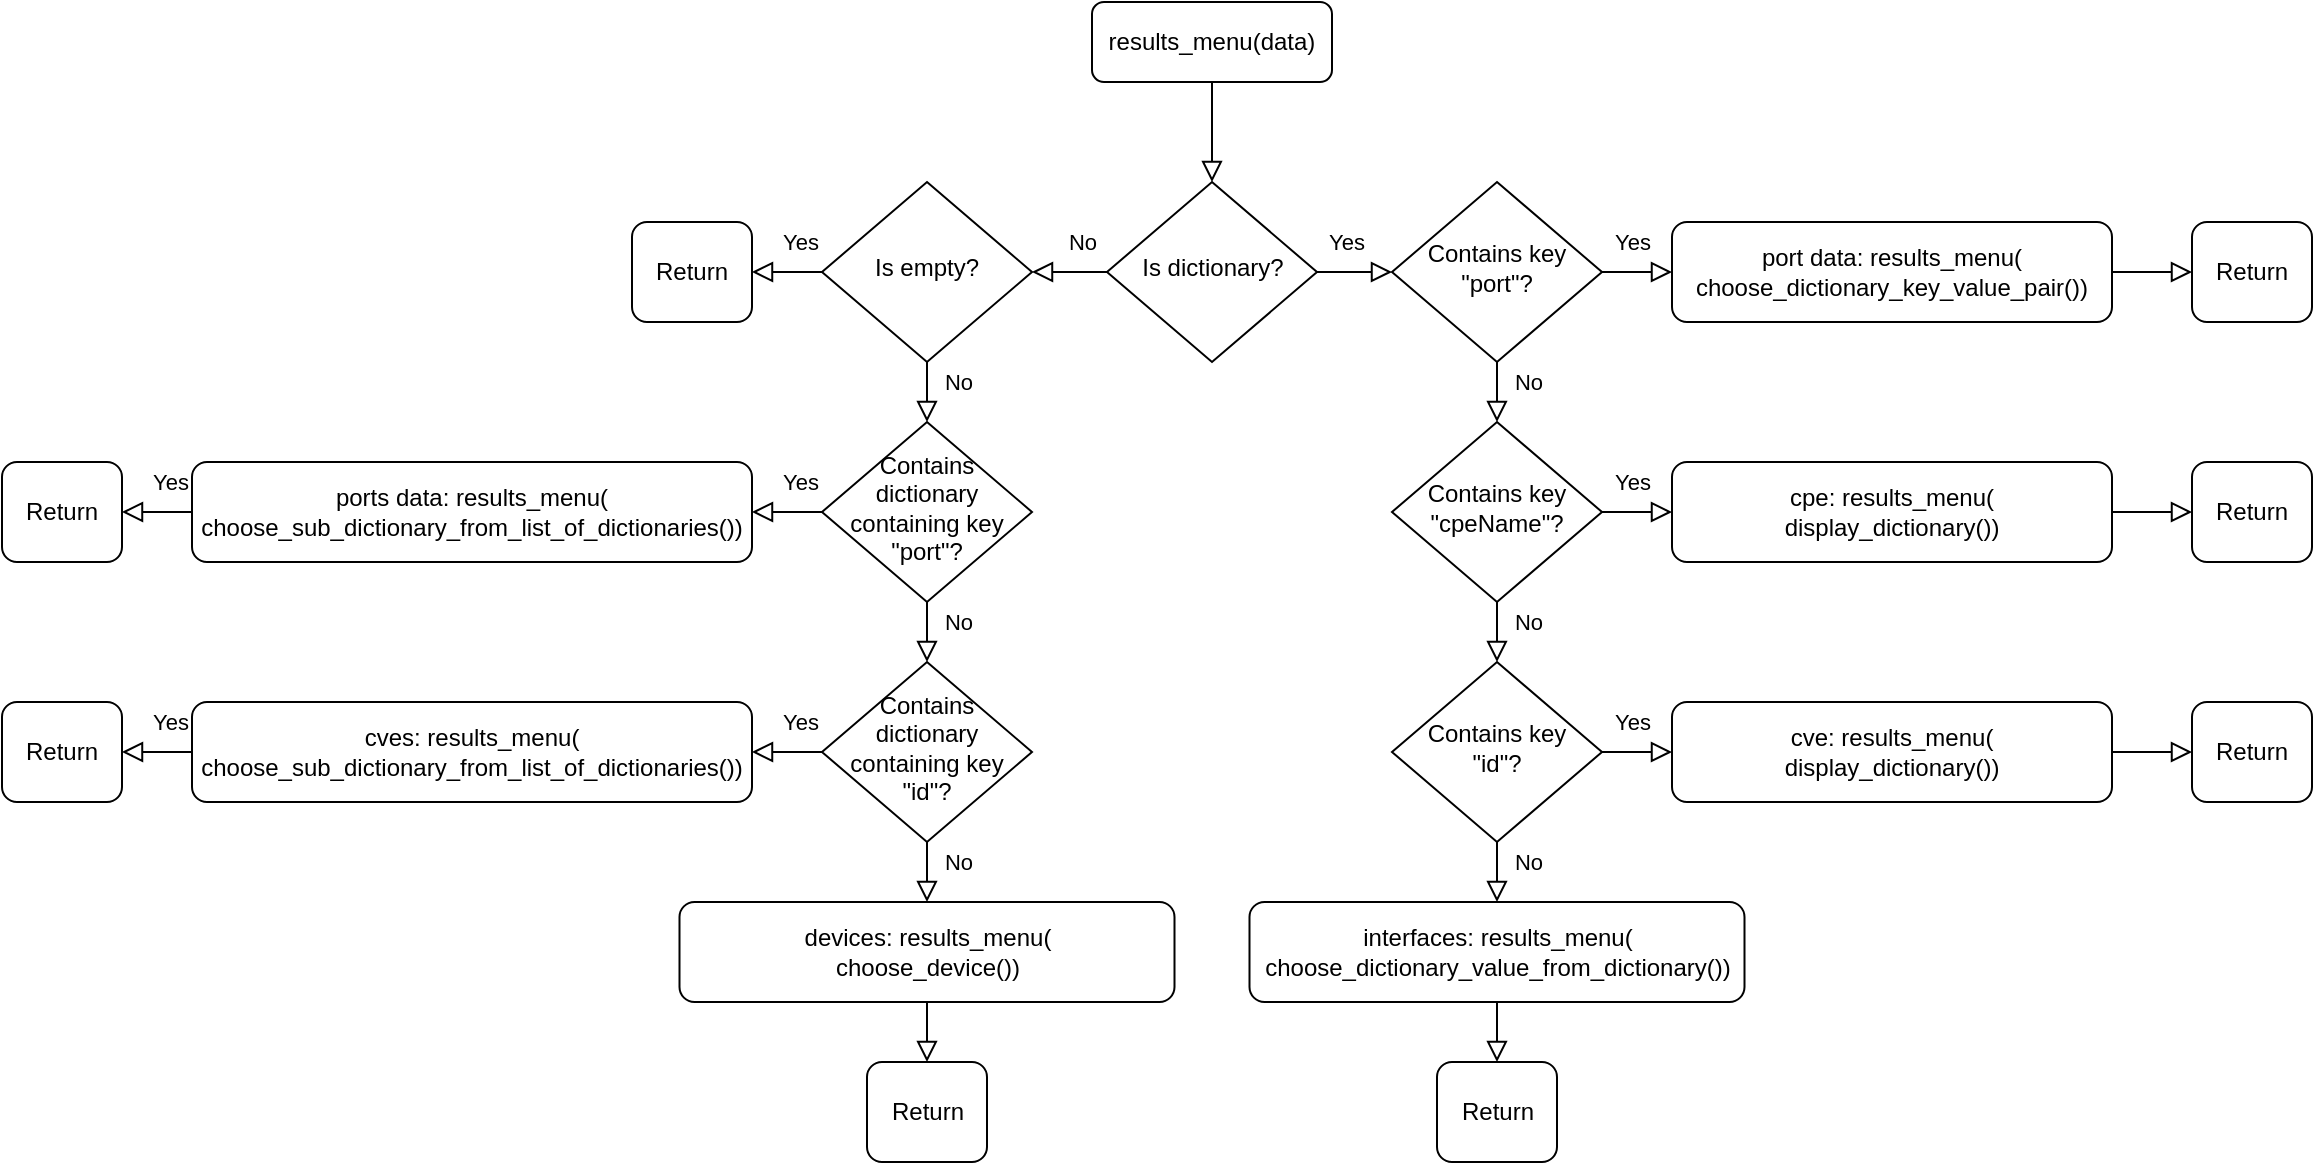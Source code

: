 <mxfile version="23.1.1" type="github">
  <diagram id="C5RBs43oDa-KdzZeNtuy" name="Page-1">
    <mxGraphModel dx="2061" dy="626" grid="1" gridSize="10" guides="1" tooltips="1" connect="1" arrows="1" fold="1" page="1" pageScale="1" pageWidth="827" pageHeight="1169" math="0" shadow="0">
      <root>
        <mxCell id="WIyWlLk6GJQsqaUBKTNV-0" />
        <mxCell id="WIyWlLk6GJQsqaUBKTNV-1" parent="WIyWlLk6GJQsqaUBKTNV-0" />
        <mxCell id="WIyWlLk6GJQsqaUBKTNV-2" value="" style="rounded=0;html=1;jettySize=auto;orthogonalLoop=1;fontSize=11;endArrow=block;endFill=0;endSize=8;strokeWidth=1;shadow=0;labelBackgroundColor=none;edgeStyle=orthogonalEdgeStyle;" parent="WIyWlLk6GJQsqaUBKTNV-1" source="WIyWlLk6GJQsqaUBKTNV-3" target="WIyWlLk6GJQsqaUBKTNV-6" edge="1">
          <mxGeometry relative="1" as="geometry" />
        </mxCell>
        <mxCell id="WIyWlLk6GJQsqaUBKTNV-3" value="results_menu(data)" style="rounded=1;whiteSpace=wrap;html=1;fontSize=12;glass=0;strokeWidth=1;shadow=0;" parent="WIyWlLk6GJQsqaUBKTNV-1" vertex="1">
          <mxGeometry x="340" y="40" width="120" height="40" as="geometry" />
        </mxCell>
        <mxCell id="WIyWlLk6GJQsqaUBKTNV-5" value="Yes" style="edgeStyle=orthogonalEdgeStyle;rounded=0;html=1;jettySize=auto;orthogonalLoop=1;fontSize=11;endArrow=block;endFill=0;endSize=8;strokeWidth=1;shadow=0;labelBackgroundColor=none;entryX=0;entryY=0.5;entryDx=0;entryDy=0;" parent="WIyWlLk6GJQsqaUBKTNV-1" source="WIyWlLk6GJQsqaUBKTNV-6" target="wl__NqrwkgFlOSfJtYT2-0" edge="1">
          <mxGeometry x="-0.332" y="15" relative="1" as="geometry">
            <mxPoint as="offset" />
            <mxPoint x="495" y="170" as="targetPoint" />
          </mxGeometry>
        </mxCell>
        <mxCell id="WIyWlLk6GJQsqaUBKTNV-6" value="Is dictionary?" style="rhombus;whiteSpace=wrap;html=1;shadow=0;fontFamily=Helvetica;fontSize=12;align=center;strokeWidth=1;spacing=6;spacingTop=-4;" parent="WIyWlLk6GJQsqaUBKTNV-1" vertex="1">
          <mxGeometry x="347.5" y="130" width="105" height="90" as="geometry" />
        </mxCell>
        <mxCell id="wl__NqrwkgFlOSfJtYT2-0" value="Contains key &quot;port&quot;?" style="rhombus;whiteSpace=wrap;html=1;shadow=0;fontFamily=Helvetica;fontSize=12;align=center;strokeWidth=1;spacing=6;spacingTop=-4;" parent="WIyWlLk6GJQsqaUBKTNV-1" vertex="1">
          <mxGeometry x="490" y="130" width="105" height="90" as="geometry" />
        </mxCell>
        <mxCell id="wl__NqrwkgFlOSfJtYT2-2" value="&lt;div&gt;port data: results_menu( &lt;br&gt;&lt;/div&gt;&lt;div&gt;choose_dictionary_key_value_pair())&lt;br&gt;&lt;/div&gt;" style="rounded=1;whiteSpace=wrap;html=1;" parent="WIyWlLk6GJQsqaUBKTNV-1" vertex="1">
          <mxGeometry x="630" y="150" width="220" height="50" as="geometry" />
        </mxCell>
        <mxCell id="wl__NqrwkgFlOSfJtYT2-4" value="Yes" style="edgeStyle=orthogonalEdgeStyle;rounded=0;html=1;jettySize=auto;orthogonalLoop=1;fontSize=11;endArrow=block;endFill=0;endSize=8;strokeWidth=1;shadow=0;labelBackgroundColor=none;entryX=0;entryY=0.5;entryDx=0;entryDy=0;exitX=1;exitY=0.5;exitDx=0;exitDy=0;" parent="WIyWlLk6GJQsqaUBKTNV-1" source="wl__NqrwkgFlOSfJtYT2-0" target="wl__NqrwkgFlOSfJtYT2-2" edge="1">
          <mxGeometry x="-0.143" y="15" relative="1" as="geometry">
            <mxPoint as="offset" />
            <mxPoint x="592.5" y="174.8" as="sourcePoint" />
            <mxPoint x="642.5" y="174.8" as="targetPoint" />
          </mxGeometry>
        </mxCell>
        <mxCell id="wl__NqrwkgFlOSfJtYT2-5" value="No" style="edgeStyle=orthogonalEdgeStyle;rounded=0;html=1;jettySize=auto;orthogonalLoop=1;fontSize=11;endArrow=block;endFill=0;endSize=8;strokeWidth=1;shadow=0;labelBackgroundColor=none;exitX=0.5;exitY=1;exitDx=0;exitDy=0;entryX=0.5;entryY=0;entryDx=0;entryDy=0;" parent="WIyWlLk6GJQsqaUBKTNV-1" source="wl__NqrwkgFlOSfJtYT2-0" edge="1">
          <mxGeometry x="-0.341" y="15" relative="1" as="geometry">
            <mxPoint as="offset" />
            <mxPoint x="537.5" y="240" as="sourcePoint" />
            <mxPoint x="542.5" y="250.0" as="targetPoint" />
          </mxGeometry>
        </mxCell>
        <mxCell id="wl__NqrwkgFlOSfJtYT2-7" value="&lt;div&gt;cpe: results_menu(&lt;br&gt;&lt;/div&gt;&lt;div&gt;display_dictionary())&lt;/div&gt;" style="rounded=1;whiteSpace=wrap;html=1;" parent="WIyWlLk6GJQsqaUBKTNV-1" vertex="1">
          <mxGeometry x="630" y="270" width="220" height="50" as="geometry" />
        </mxCell>
        <mxCell id="wl__NqrwkgFlOSfJtYT2-8" value="Yes" style="edgeStyle=orthogonalEdgeStyle;rounded=0;html=1;jettySize=auto;orthogonalLoop=1;fontSize=11;endArrow=block;endFill=0;endSize=8;strokeWidth=1;shadow=0;labelBackgroundColor=none;entryX=0;entryY=0.5;entryDx=0;entryDy=0;exitX=1;exitY=0.5;exitDx=0;exitDy=0;" parent="WIyWlLk6GJQsqaUBKTNV-1" source="wl__NqrwkgFlOSfJtYT2-14" target="wl__NqrwkgFlOSfJtYT2-7" edge="1">
          <mxGeometry x="-0.143" y="15" relative="1" as="geometry">
            <mxPoint as="offset" />
            <mxPoint x="592.5" y="290" as="sourcePoint" />
            <mxPoint x="642.5" y="289.8" as="targetPoint" />
          </mxGeometry>
        </mxCell>
        <mxCell id="wl__NqrwkgFlOSfJtYT2-9" value="No" style="edgeStyle=orthogonalEdgeStyle;rounded=0;html=1;jettySize=auto;orthogonalLoop=1;fontSize=11;endArrow=block;endFill=0;endSize=8;strokeWidth=1;shadow=0;labelBackgroundColor=none;exitX=0.5;exitY=1;exitDx=0;exitDy=0;entryX=0.5;entryY=0;entryDx=0;entryDy=0;" parent="WIyWlLk6GJQsqaUBKTNV-1" source="wl__NqrwkgFlOSfJtYT2-14" edge="1">
          <mxGeometry x="-0.341" y="15" relative="1" as="geometry">
            <mxPoint as="offset" />
            <mxPoint x="542.5" y="330" as="sourcePoint" />
            <mxPoint x="542.5" y="370" as="targetPoint" />
          </mxGeometry>
        </mxCell>
        <mxCell id="wl__NqrwkgFlOSfJtYT2-12" value="Yes" style="edgeStyle=orthogonalEdgeStyle;rounded=0;html=1;jettySize=auto;orthogonalLoop=1;fontSize=11;endArrow=block;endFill=0;endSize=8;strokeWidth=1;shadow=0;labelBackgroundColor=none;entryX=0;entryY=0.5;entryDx=0;entryDy=0;exitX=1;exitY=0.5;exitDx=0;exitDy=0;" parent="WIyWlLk6GJQsqaUBKTNV-1" source="wl__NqrwkgFlOSfJtYT2-15" target="wl__NqrwkgFlOSfJtYT2-16" edge="1">
          <mxGeometry x="-0.143" y="15" relative="1" as="geometry">
            <mxPoint as="offset" />
            <mxPoint x="592.5" y="410" as="sourcePoint" />
            <mxPoint x="630" y="415.0" as="targetPoint" />
          </mxGeometry>
        </mxCell>
        <mxCell id="wl__NqrwkgFlOSfJtYT2-14" value="Contains key &quot;cpeName&quot;?" style="rhombus;whiteSpace=wrap;html=1;shadow=0;fontFamily=Helvetica;fontSize=12;align=center;strokeWidth=1;spacing=6;spacingTop=-4;" parent="WIyWlLk6GJQsqaUBKTNV-1" vertex="1">
          <mxGeometry x="490" y="250" width="105" height="90" as="geometry" />
        </mxCell>
        <mxCell id="wl__NqrwkgFlOSfJtYT2-15" value="Contains key &quot;id&quot;?" style="rhombus;whiteSpace=wrap;html=1;shadow=0;fontFamily=Helvetica;fontSize=12;align=center;strokeWidth=1;spacing=6;spacingTop=-4;" parent="WIyWlLk6GJQsqaUBKTNV-1" vertex="1">
          <mxGeometry x="490" y="370" width="105" height="90" as="geometry" />
        </mxCell>
        <mxCell id="wl__NqrwkgFlOSfJtYT2-16" value="&lt;div&gt;cve: results_menu(&lt;br&gt;&lt;/div&gt;&lt;div&gt;display_dictionary())&lt;/div&gt;" style="rounded=1;whiteSpace=wrap;html=1;" parent="WIyWlLk6GJQsqaUBKTNV-1" vertex="1">
          <mxGeometry x="630" y="390" width="220" height="50" as="geometry" />
        </mxCell>
        <mxCell id="6wJADG41yGxaMVZjle9--0" value="&lt;div&gt;interfaces: results_menu(&lt;br&gt;&lt;/div&gt;&lt;div&gt;choose_dictionary_value_from_dictionary())&lt;/div&gt;" style="rounded=1;whiteSpace=wrap;html=1;" vertex="1" parent="WIyWlLk6GJQsqaUBKTNV-1">
          <mxGeometry x="418.75" y="490" width="247.5" height="50" as="geometry" />
        </mxCell>
        <mxCell id="6wJADG41yGxaMVZjle9--2" value="No" style="edgeStyle=orthogonalEdgeStyle;rounded=0;html=1;jettySize=auto;orthogonalLoop=1;fontSize=11;endArrow=block;endFill=0;endSize=8;strokeWidth=1;shadow=0;labelBackgroundColor=none;exitX=0;exitY=0.5;exitDx=0;exitDy=0;" edge="1" parent="WIyWlLk6GJQsqaUBKTNV-1" source="WIyWlLk6GJQsqaUBKTNV-6">
          <mxGeometry x="-0.341" y="-15" relative="1" as="geometry">
            <mxPoint as="offset" />
            <mxPoint x="310" y="175" as="targetPoint" />
            <mxPoint x="300" y="185" as="sourcePoint" />
          </mxGeometry>
        </mxCell>
        <mxCell id="6wJADG41yGxaMVZjle9--4" value="Contains dictionary containing key &quot;port&quot;?" style="rhombus;whiteSpace=wrap;html=1;shadow=0;fontFamily=Helvetica;fontSize=12;align=center;strokeWidth=1;spacing=6;spacingTop=-4;" vertex="1" parent="WIyWlLk6GJQsqaUBKTNV-1">
          <mxGeometry x="205" y="250" width="105" height="90" as="geometry" />
        </mxCell>
        <mxCell id="6wJADG41yGxaMVZjle9--5" value="Yes" style="edgeStyle=orthogonalEdgeStyle;rounded=0;html=1;jettySize=auto;orthogonalLoop=1;fontSize=11;endArrow=block;endFill=0;endSize=8;strokeWidth=1;shadow=0;labelBackgroundColor=none;exitX=0;exitY=0.5;exitDx=0;exitDy=0;entryX=1;entryY=0.5;entryDx=0;entryDy=0;" edge="1" parent="WIyWlLk6GJQsqaUBKTNV-1" source="6wJADG41yGxaMVZjle9--4" target="6wJADG41yGxaMVZjle9--6">
          <mxGeometry x="-0.341" y="-15" relative="1" as="geometry">
            <mxPoint as="offset" />
            <mxPoint x="167" y="174.8" as="targetPoint" />
            <mxPoint x="205" y="174.8" as="sourcePoint" />
          </mxGeometry>
        </mxCell>
        <mxCell id="6wJADG41yGxaMVZjle9--6" value="&lt;div&gt;ports data: results_menu(&lt;br&gt;&lt;/div&gt;&lt;div&gt;choose_sub_dictionary_from_list_of_dictionaries())&lt;br&gt;&lt;/div&gt;" style="rounded=1;whiteSpace=wrap;html=1;" vertex="1" parent="WIyWlLk6GJQsqaUBKTNV-1">
          <mxGeometry x="-110" y="270" width="280" height="50" as="geometry" />
        </mxCell>
        <mxCell id="6wJADG41yGxaMVZjle9--7" value="Is empty?" style="rhombus;whiteSpace=wrap;html=1;shadow=0;fontFamily=Helvetica;fontSize=12;align=center;strokeWidth=1;spacing=6;spacingTop=-4;" vertex="1" parent="WIyWlLk6GJQsqaUBKTNV-1">
          <mxGeometry x="205" y="130" width="105" height="90" as="geometry" />
        </mxCell>
        <mxCell id="6wJADG41yGxaMVZjle9--10" value="Yes" style="edgeStyle=orthogonalEdgeStyle;rounded=0;html=1;jettySize=auto;orthogonalLoop=1;fontSize=11;endArrow=block;endFill=0;endSize=8;strokeWidth=1;shadow=0;labelBackgroundColor=none;entryX=1;entryY=0.5;entryDx=0;entryDy=0;" edge="1" parent="WIyWlLk6GJQsqaUBKTNV-1">
          <mxGeometry x="-0.341" y="-15" relative="1" as="geometry">
            <mxPoint as="offset" />
            <mxPoint x="170" y="174.81" as="targetPoint" />
            <mxPoint x="205" y="175" as="sourcePoint" />
          </mxGeometry>
        </mxCell>
        <mxCell id="6wJADG41yGxaMVZjle9--11" value="Return" style="rounded=1;whiteSpace=wrap;html=1;" vertex="1" parent="WIyWlLk6GJQsqaUBKTNV-1">
          <mxGeometry x="110" y="150" width="60" height="50" as="geometry" />
        </mxCell>
        <mxCell id="6wJADG41yGxaMVZjle9--12" value="Return" style="rounded=1;whiteSpace=wrap;html=1;" vertex="1" parent="WIyWlLk6GJQsqaUBKTNV-1">
          <mxGeometry x="890" y="150" width="60" height="50" as="geometry" />
        </mxCell>
        <mxCell id="6wJADG41yGxaMVZjle9--13" value="" style="edgeStyle=orthogonalEdgeStyle;rounded=0;html=1;jettySize=auto;orthogonalLoop=1;fontSize=11;endArrow=block;endFill=0;endSize=8;strokeWidth=1;shadow=0;labelBackgroundColor=none;entryX=0;entryY=0.5;entryDx=0;entryDy=0;exitX=1;exitY=0.5;exitDx=0;exitDy=0;" edge="1" parent="WIyWlLk6GJQsqaUBKTNV-1" source="wl__NqrwkgFlOSfJtYT2-2" target="6wJADG41yGxaMVZjle9--12">
          <mxGeometry x="-0.143" y="15" relative="1" as="geometry">
            <mxPoint as="offset" />
            <mxPoint x="850" y="174.79" as="sourcePoint" />
            <mxPoint x="885" y="174.79" as="targetPoint" />
          </mxGeometry>
        </mxCell>
        <mxCell id="6wJADG41yGxaMVZjle9--15" value="Return" style="rounded=1;whiteSpace=wrap;html=1;" vertex="1" parent="WIyWlLk6GJQsqaUBKTNV-1">
          <mxGeometry x="890" y="270" width="60" height="50" as="geometry" />
        </mxCell>
        <mxCell id="6wJADG41yGxaMVZjle9--16" value="" style="edgeStyle=orthogonalEdgeStyle;rounded=0;html=1;jettySize=auto;orthogonalLoop=1;fontSize=11;endArrow=block;endFill=0;endSize=8;strokeWidth=1;shadow=0;labelBackgroundColor=none;entryX=0;entryY=0.5;entryDx=0;entryDy=0;exitX=1;exitY=0.5;exitDx=0;exitDy=0;" edge="1" parent="WIyWlLk6GJQsqaUBKTNV-1" target="6wJADG41yGxaMVZjle9--15" source="wl__NqrwkgFlOSfJtYT2-7">
          <mxGeometry x="-0.143" y="15" relative="1" as="geometry">
            <mxPoint as="offset" />
            <mxPoint x="850" y="295" as="sourcePoint" />
            <mxPoint x="885" y="294.79" as="targetPoint" />
          </mxGeometry>
        </mxCell>
        <mxCell id="6wJADG41yGxaMVZjle9--17" value="Return" style="rounded=1;whiteSpace=wrap;html=1;" vertex="1" parent="WIyWlLk6GJQsqaUBKTNV-1">
          <mxGeometry x="890" y="390" width="60" height="50" as="geometry" />
        </mxCell>
        <mxCell id="6wJADG41yGxaMVZjle9--18" value="" style="edgeStyle=orthogonalEdgeStyle;rounded=0;html=1;jettySize=auto;orthogonalLoop=1;fontSize=11;endArrow=block;endFill=0;endSize=8;strokeWidth=1;shadow=0;labelBackgroundColor=none;entryX=0;entryY=0.5;entryDx=0;entryDy=0;exitX=1;exitY=0.5;exitDx=0;exitDy=0;" edge="1" parent="WIyWlLk6GJQsqaUBKTNV-1" target="6wJADG41yGxaMVZjle9--17" source="wl__NqrwkgFlOSfJtYT2-16">
          <mxGeometry y="15" relative="1" as="geometry">
            <mxPoint as="offset" />
            <mxPoint x="850" y="415" as="sourcePoint" />
            <mxPoint x="885" y="414.79" as="targetPoint" />
          </mxGeometry>
        </mxCell>
        <mxCell id="6wJADG41yGxaMVZjle9--19" value="Return" style="rounded=1;whiteSpace=wrap;html=1;" vertex="1" parent="WIyWlLk6GJQsqaUBKTNV-1">
          <mxGeometry x="512.5" y="570" width="60" height="50" as="geometry" />
        </mxCell>
        <mxCell id="6wJADG41yGxaMVZjle9--22" value="No" style="edgeStyle=orthogonalEdgeStyle;rounded=0;html=1;jettySize=auto;orthogonalLoop=1;fontSize=11;endArrow=block;endFill=0;endSize=8;strokeWidth=1;shadow=0;labelBackgroundColor=none;exitX=0.5;exitY=1;exitDx=0;exitDy=0;entryX=0.5;entryY=0;entryDx=0;entryDy=0;" edge="1" parent="WIyWlLk6GJQsqaUBKTNV-1" source="wl__NqrwkgFlOSfJtYT2-15" target="6wJADG41yGxaMVZjle9--0">
          <mxGeometry x="-0.341" y="15" relative="1" as="geometry">
            <mxPoint as="offset" />
            <mxPoint x="542.75" y="460" as="sourcePoint" />
            <mxPoint x="542.25" y="490" as="targetPoint" />
          </mxGeometry>
        </mxCell>
        <mxCell id="6wJADG41yGxaMVZjle9--23" value="" style="edgeStyle=orthogonalEdgeStyle;rounded=0;html=1;jettySize=auto;orthogonalLoop=1;fontSize=11;endArrow=block;endFill=0;endSize=8;strokeWidth=1;shadow=0;labelBackgroundColor=none;exitX=0.5;exitY=1;exitDx=0;exitDy=0;entryX=0.5;entryY=0;entryDx=0;entryDy=0;" edge="1" parent="WIyWlLk6GJQsqaUBKTNV-1" source="6wJADG41yGxaMVZjle9--0" target="6wJADG41yGxaMVZjle9--19">
          <mxGeometry x="-0.341" y="15" relative="1" as="geometry">
            <mxPoint as="offset" />
            <mxPoint x="542.36" y="540" as="sourcePoint" />
            <mxPoint x="542.36" y="570" as="targetPoint" />
          </mxGeometry>
        </mxCell>
        <mxCell id="6wJADG41yGxaMVZjle9--24" value="No" style="edgeStyle=orthogonalEdgeStyle;rounded=0;html=1;jettySize=auto;orthogonalLoop=1;fontSize=11;endArrow=block;endFill=0;endSize=8;strokeWidth=1;shadow=0;labelBackgroundColor=none;exitX=0.5;exitY=1;exitDx=0;exitDy=0;entryX=0.5;entryY=0;entryDx=0;entryDy=0;" edge="1" parent="WIyWlLk6GJQsqaUBKTNV-1" source="6wJADG41yGxaMVZjle9--7" target="6wJADG41yGxaMVZjle9--4">
          <mxGeometry x="-0.341" y="15" relative="1" as="geometry">
            <mxPoint as="offset" />
            <mxPoint x="257.7" y="220" as="sourcePoint" />
            <mxPoint x="257.2" y="250.0" as="targetPoint" />
          </mxGeometry>
        </mxCell>
        <mxCell id="6wJADG41yGxaMVZjle9--28" value="Return" style="rounded=1;whiteSpace=wrap;html=1;" vertex="1" parent="WIyWlLk6GJQsqaUBKTNV-1">
          <mxGeometry x="-205" y="270" width="60" height="50" as="geometry" />
        </mxCell>
        <mxCell id="6wJADG41yGxaMVZjle9--30" value="Yes" style="edgeStyle=orthogonalEdgeStyle;rounded=0;html=1;jettySize=auto;orthogonalLoop=1;fontSize=11;endArrow=block;endFill=0;endSize=8;strokeWidth=1;shadow=0;labelBackgroundColor=none;entryX=1;entryY=0.5;entryDx=0;entryDy=0;exitX=0;exitY=0.5;exitDx=0;exitDy=0;" edge="1" parent="WIyWlLk6GJQsqaUBKTNV-1" source="6wJADG41yGxaMVZjle9--6" target="6wJADG41yGxaMVZjle9--28">
          <mxGeometry x="-0.341" y="-15" relative="1" as="geometry">
            <mxPoint as="offset" />
            <mxPoint x="-145" y="294.86" as="targetPoint" />
            <mxPoint x="-110" y="295.05" as="sourcePoint" />
          </mxGeometry>
        </mxCell>
        <mxCell id="6wJADG41yGxaMVZjle9--33" value="Contains dictionary containing key &quot;id&quot;?" style="rhombus;whiteSpace=wrap;html=1;shadow=0;fontFamily=Helvetica;fontSize=12;align=center;strokeWidth=1;spacing=6;spacingTop=-4;" vertex="1" parent="WIyWlLk6GJQsqaUBKTNV-1">
          <mxGeometry x="205" y="370" width="105" height="90" as="geometry" />
        </mxCell>
        <mxCell id="6wJADG41yGxaMVZjle9--36" value="No" style="edgeStyle=orthogonalEdgeStyle;rounded=0;html=1;jettySize=auto;orthogonalLoop=1;fontSize=11;endArrow=block;endFill=0;endSize=8;strokeWidth=1;shadow=0;labelBackgroundColor=none;exitX=0.5;exitY=1;exitDx=0;exitDy=0;entryX=0.5;entryY=0;entryDx=0;entryDy=0;" edge="1" parent="WIyWlLk6GJQsqaUBKTNV-1" source="6wJADG41yGxaMVZjle9--4" target="6wJADG41yGxaMVZjle9--33">
          <mxGeometry x="-0.341" y="15" relative="1" as="geometry">
            <mxPoint as="offset" />
            <mxPoint x="257.45" y="340" as="sourcePoint" />
            <mxPoint x="257.45" y="370" as="targetPoint" />
          </mxGeometry>
        </mxCell>
        <mxCell id="6wJADG41yGxaMVZjle9--37" value="No" style="edgeStyle=orthogonalEdgeStyle;rounded=0;html=1;jettySize=auto;orthogonalLoop=1;fontSize=11;endArrow=block;endFill=0;endSize=8;strokeWidth=1;shadow=0;labelBackgroundColor=none;exitX=0.5;exitY=1;exitDx=0;exitDy=0;entryX=0.5;entryY=0;entryDx=0;entryDy=0;" edge="1" parent="WIyWlLk6GJQsqaUBKTNV-1" source="6wJADG41yGxaMVZjle9--33" target="6wJADG41yGxaMVZjle9--39">
          <mxGeometry x="-0.341" y="15" relative="1" as="geometry">
            <mxPoint as="offset" />
            <mxPoint x="257.42" y="460" as="sourcePoint" />
            <mxPoint x="257.42" y="490" as="targetPoint" />
          </mxGeometry>
        </mxCell>
        <mxCell id="6wJADG41yGxaMVZjle9--39" value="&lt;div&gt;devices: results_menu(&lt;br&gt;&lt;/div&gt;&lt;div&gt;choose_device())&lt;/div&gt;" style="rounded=1;whiteSpace=wrap;html=1;" vertex="1" parent="WIyWlLk6GJQsqaUBKTNV-1">
          <mxGeometry x="133.75" y="490" width="247.5" height="50" as="geometry" />
        </mxCell>
        <mxCell id="6wJADG41yGxaMVZjle9--40" value="Return" style="rounded=1;whiteSpace=wrap;html=1;" vertex="1" parent="WIyWlLk6GJQsqaUBKTNV-1">
          <mxGeometry x="227.5" y="570" width="60" height="50" as="geometry" />
        </mxCell>
        <mxCell id="6wJADG41yGxaMVZjle9--41" value="" style="edgeStyle=orthogonalEdgeStyle;rounded=0;html=1;jettySize=auto;orthogonalLoop=1;fontSize=11;endArrow=block;endFill=0;endSize=8;strokeWidth=1;shadow=0;labelBackgroundColor=none;entryX=0.5;entryY=0;entryDx=0;entryDy=0;exitX=0.5;exitY=1;exitDx=0;exitDy=0;" edge="1" parent="WIyWlLk6GJQsqaUBKTNV-1" target="6wJADG41yGxaMVZjle9--40" source="6wJADG41yGxaMVZjle9--39">
          <mxGeometry x="-0.341" y="15" relative="1" as="geometry">
            <mxPoint as="offset" />
            <mxPoint x="258" y="540" as="sourcePoint" />
            <mxPoint x="257.36" y="570" as="targetPoint" />
          </mxGeometry>
        </mxCell>
        <mxCell id="6wJADG41yGxaMVZjle9--42" value="Yes" style="edgeStyle=orthogonalEdgeStyle;rounded=0;html=1;jettySize=auto;orthogonalLoop=1;fontSize=11;endArrow=block;endFill=0;endSize=8;strokeWidth=1;shadow=0;labelBackgroundColor=none;exitX=0;exitY=0.5;exitDx=0;exitDy=0;entryX=1;entryY=0.5;entryDx=0;entryDy=0;" edge="1" parent="WIyWlLk6GJQsqaUBKTNV-1" target="6wJADG41yGxaMVZjle9--43" source="6wJADG41yGxaMVZjle9--33">
          <mxGeometry x="-0.341" y="-15" relative="1" as="geometry">
            <mxPoint as="offset" />
            <mxPoint x="167" y="294.8" as="targetPoint" />
            <mxPoint x="205" y="415" as="sourcePoint" />
          </mxGeometry>
        </mxCell>
        <mxCell id="6wJADG41yGxaMVZjle9--43" value="&lt;div&gt;cves: results_menu(&lt;br&gt;&lt;/div&gt;&lt;div&gt;choose_sub_dictionary_from_list_of_dictionaries())&lt;br&gt;&lt;/div&gt;" style="rounded=1;whiteSpace=wrap;html=1;" vertex="1" parent="WIyWlLk6GJQsqaUBKTNV-1">
          <mxGeometry x="-110" y="390" width="280" height="50" as="geometry" />
        </mxCell>
        <mxCell id="6wJADG41yGxaMVZjle9--44" value="Return" style="rounded=1;whiteSpace=wrap;html=1;" vertex="1" parent="WIyWlLk6GJQsqaUBKTNV-1">
          <mxGeometry x="-205" y="390" width="60" height="50" as="geometry" />
        </mxCell>
        <mxCell id="6wJADG41yGxaMVZjle9--45" value="Yes" style="edgeStyle=orthogonalEdgeStyle;rounded=0;html=1;jettySize=auto;orthogonalLoop=1;fontSize=11;endArrow=block;endFill=0;endSize=8;strokeWidth=1;shadow=0;labelBackgroundColor=none;entryX=1;entryY=0.5;entryDx=0;entryDy=0;exitX=0;exitY=0.5;exitDx=0;exitDy=0;" edge="1" parent="WIyWlLk6GJQsqaUBKTNV-1" source="6wJADG41yGxaMVZjle9--43" target="6wJADG41yGxaMVZjle9--44">
          <mxGeometry x="-0.341" y="-15" relative="1" as="geometry">
            <mxPoint as="offset" />
            <mxPoint x="-145" y="414.86" as="targetPoint" />
            <mxPoint x="-110" y="415.05" as="sourcePoint" />
          </mxGeometry>
        </mxCell>
      </root>
    </mxGraphModel>
  </diagram>
</mxfile>
